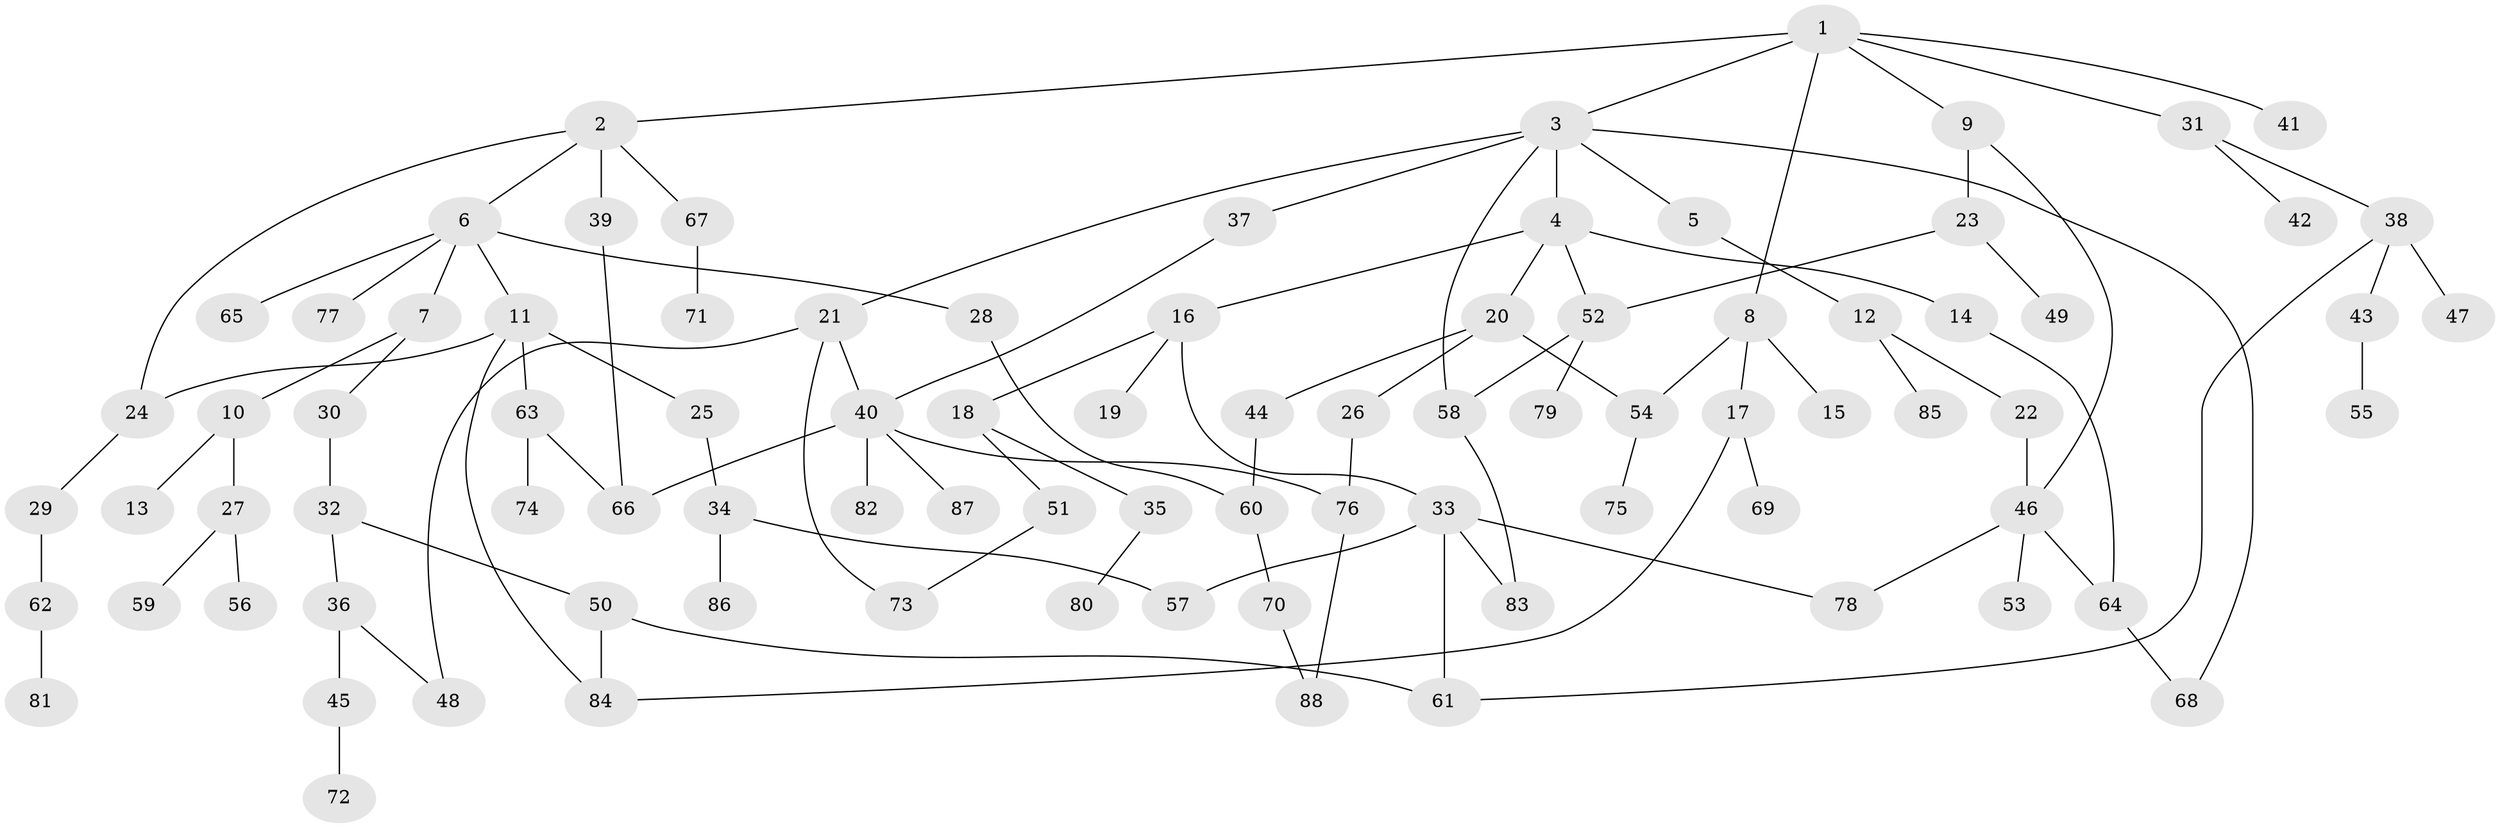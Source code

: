 // coarse degree distribution, {5: 0.09836065573770492, 1: 0.3442622950819672, 2: 0.29508196721311475, 3: 0.13114754098360656, 6: 0.01639344262295082, 4: 0.06557377049180328, 7: 0.01639344262295082, 10: 0.01639344262295082, 8: 0.01639344262295082}
// Generated by graph-tools (version 1.1) at 2025/45/03/04/25 21:45:56]
// undirected, 88 vertices, 109 edges
graph export_dot {
graph [start="1"]
  node [color=gray90,style=filled];
  1;
  2;
  3;
  4;
  5;
  6;
  7;
  8;
  9;
  10;
  11;
  12;
  13;
  14;
  15;
  16;
  17;
  18;
  19;
  20;
  21;
  22;
  23;
  24;
  25;
  26;
  27;
  28;
  29;
  30;
  31;
  32;
  33;
  34;
  35;
  36;
  37;
  38;
  39;
  40;
  41;
  42;
  43;
  44;
  45;
  46;
  47;
  48;
  49;
  50;
  51;
  52;
  53;
  54;
  55;
  56;
  57;
  58;
  59;
  60;
  61;
  62;
  63;
  64;
  65;
  66;
  67;
  68;
  69;
  70;
  71;
  72;
  73;
  74;
  75;
  76;
  77;
  78;
  79;
  80;
  81;
  82;
  83;
  84;
  85;
  86;
  87;
  88;
  1 -- 2;
  1 -- 3;
  1 -- 8;
  1 -- 9;
  1 -- 31;
  1 -- 41;
  2 -- 6;
  2 -- 24;
  2 -- 39;
  2 -- 67;
  3 -- 4;
  3 -- 5;
  3 -- 21;
  3 -- 37;
  3 -- 58;
  3 -- 68;
  4 -- 14;
  4 -- 16;
  4 -- 20;
  4 -- 52;
  5 -- 12;
  6 -- 7;
  6 -- 11;
  6 -- 28;
  6 -- 65;
  6 -- 77;
  7 -- 10;
  7 -- 30;
  8 -- 15;
  8 -- 17;
  8 -- 54;
  9 -- 23;
  9 -- 46;
  10 -- 13;
  10 -- 27;
  11 -- 25;
  11 -- 63;
  11 -- 84;
  11 -- 24;
  12 -- 22;
  12 -- 85;
  14 -- 64;
  16 -- 18;
  16 -- 19;
  16 -- 33;
  17 -- 69;
  17 -- 84;
  18 -- 35;
  18 -- 51;
  20 -- 26;
  20 -- 44;
  20 -- 54;
  21 -- 48;
  21 -- 40;
  21 -- 73;
  22 -- 46;
  23 -- 49;
  23 -- 52;
  24 -- 29;
  25 -- 34;
  26 -- 76;
  27 -- 56;
  27 -- 59;
  28 -- 60;
  29 -- 62;
  30 -- 32;
  31 -- 38;
  31 -- 42;
  32 -- 36;
  32 -- 50;
  33 -- 57;
  33 -- 83;
  33 -- 78;
  33 -- 61;
  34 -- 86;
  34 -- 57;
  35 -- 80;
  36 -- 45;
  36 -- 48;
  37 -- 40;
  38 -- 43;
  38 -- 47;
  38 -- 61;
  39 -- 66;
  40 -- 76;
  40 -- 82;
  40 -- 87;
  40 -- 66;
  43 -- 55;
  44 -- 60;
  45 -- 72;
  46 -- 53;
  46 -- 64;
  46 -- 78;
  50 -- 84;
  50 -- 61;
  51 -- 73;
  52 -- 79;
  52 -- 58;
  54 -- 75;
  58 -- 83;
  60 -- 70;
  62 -- 81;
  63 -- 74;
  63 -- 66;
  64 -- 68;
  67 -- 71;
  70 -- 88;
  76 -- 88;
}

